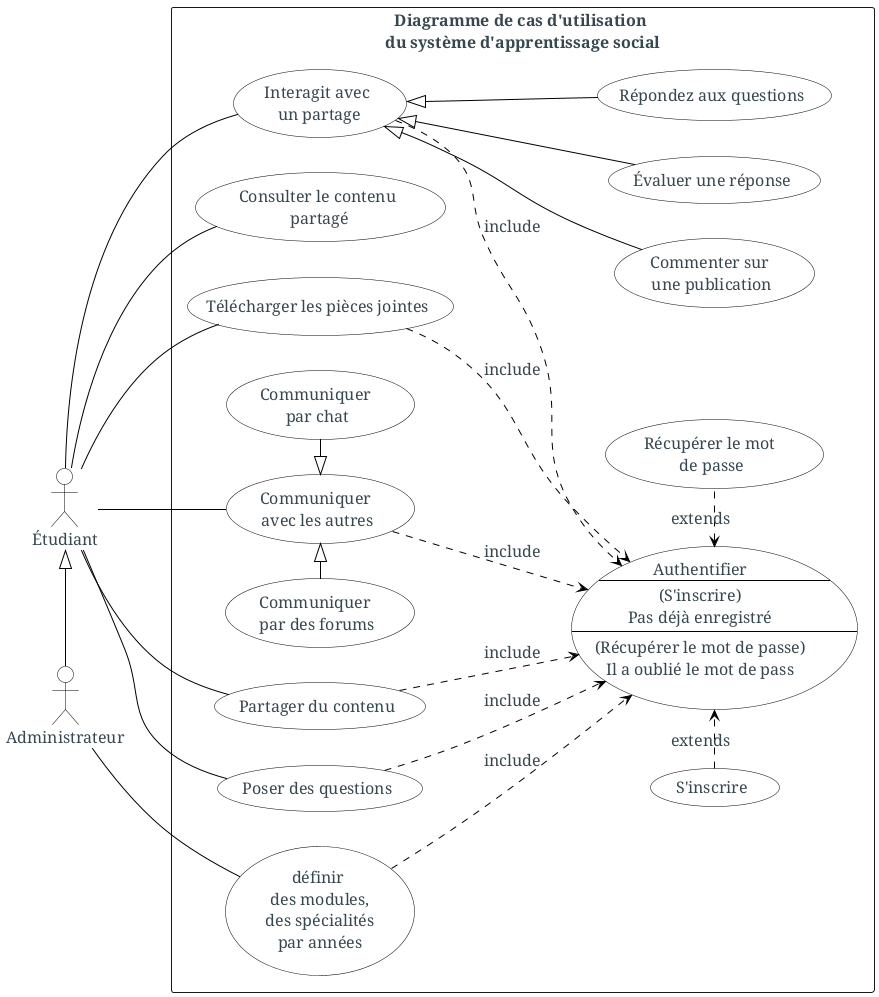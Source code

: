 @startuml
left to right direction
skinparam backgroundColor #fff
skinparam defaultFontColor #37474f
skinparam defaultFontSize 16
skinparam defaultFontName serif
skinparam defaultFontStyle bold
skinparam usecaseBackgroundColor #fff
skinparam usecaseBorderColor #000
skinparam usecaseArrowColor #000
skinparam usecaseActorBorderColor black
skinparam actorBackgroundColor #fff
skinparam actorBorderColor #000



actor Administrateur as admin
actor Étudiant as student

rectangle "Diagramme de cas d'utilisation \ndu système d'apprentissage social"{

usecase shareContent as "Partager du contenu"
usecase login as "Authentifier
                 --
                 (S'inscrire)
                 Pas déjà enregistré
                 --
                 (Récupérer le mot de passe)
                 Il a oublié le mot de pass"
usecase  register as "S'inscrire"
usecase  recover  as "Récupérer le mot \nde passe"

usecase  askQuestion as "Poser des questions"
usecase  answerQuestion as "Répondez aux questions"
usecase  comment as "Commenter sur \nune publication"
usecase  evaluate as "Évaluer une réponse"
usecase  communicate  as "Communiquer \navec les autres"
usecase  chat as "Communiquer \npar chat"
usecase  forums as "Communiquer \npar des forums"
usecase  interact as "Interagit avec\n un partage"
usecase  downloadContent as "Télécharger les pièces jointes"
usecase  consultContent as "Consulter le contenu\n partagé"
usecase defineMSY as "définir \ndes modules,\n des spécialités \npar années"

student <|- admin

login   <. recover   : extends
register  .> login  : extends

shareContent ..> login : include
askQuestion ..> login : include
interact ..> login : include
communicate ..> login : include
downloadContent ..> login : include
defineMSY ..> login : include

communicate <|- chat
forums -|> communicate
interact <|-- answerQuestion
interact <|-- comment
interact <|-- evaluate

admin -- defineMSY
student -- consultContent
student -- shareContent
student -- askQuestion
student -- interact
student -- communicate
student -- downloadContent

}
@enduml